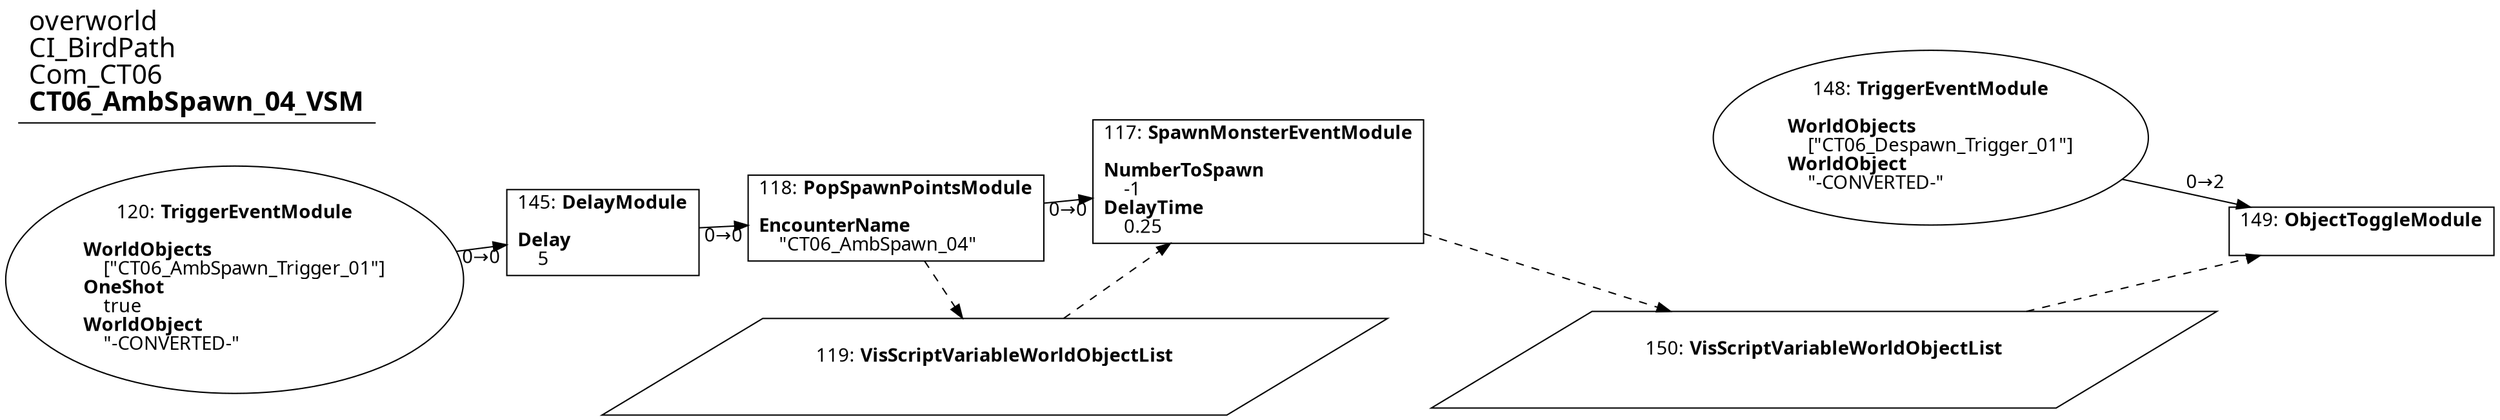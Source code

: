 digraph {
    layout = fdp;
    overlap = prism;
    sep = "+16";
    splines = spline;

    node [ shape = box ];

    graph [ fontname = "Segoe UI" ];
    node [ fontname = "Segoe UI" ];
    edge [ fontname = "Segoe UI" ];

    117 [ label = <117: <b>SpawnMonsterEventModule</b><br/><br/><b>NumberToSpawn</b><br align="left"/>    -1<br align="left"/><b>DelayTime</b><br align="left"/>    0.25<br align="left"/>> ];
    117 [ pos = "0.47900003,-2.5660002!" ];
    119 -> 117 [ style = dashed ];
    117 -> 150 [ style = dashed ];

    118 [ label = <118: <b>PopSpawnPointsModule</b><br/><br/><b>EncounterName</b><br align="left"/>    &quot;CT06_AmbSpawn_04&quot;<br align="left"/>> ];
    118 [ pos = "0.022000002,-2.5660002!" ];
    118 -> 117 [ label = "0→0" ];
    118 -> 119 [ style = dashed ];

    119 [ label = <119: <b>VisScriptVariableWorldObjectList</b><br/><br/>> ];
    119 [ shape = parallelogram ]
    119 [ pos = "0.27600002,-2.686!" ];

    120 [ label = <120: <b>TriggerEventModule</b><br/><br/><b>WorldObjects</b><br align="left"/>    [&quot;CT06_AmbSpawn_Trigger_01&quot;]<br align="left"/><b>OneShot</b><br align="left"/>    true<br align="left"/><b>WorldObject</b><br align="left"/>    &quot;-CONVERTED-&quot;<br align="left"/>> ];
    120 [ shape = oval ]
    120 [ pos = "-0.467,-2.5660002!" ];
    120 -> 145 [ label = "0→0" ];

    145 [ label = <145: <b>DelayModule</b><br/><br/><b>Delay</b><br align="left"/>    5<br align="left"/>> ];
    145 [ pos = "-0.17500001,-2.5660002!" ];
    145 -> 118 [ label = "0→0" ];

    148 [ label = <148: <b>TriggerEventModule</b><br/><br/><b>WorldObjects</b><br align="left"/>    [&quot;CT06_Despawn_Trigger_01&quot;]<br align="left"/><b>WorldObject</b><br align="left"/>    &quot;-CONVERTED-&quot;<br align="left"/>> ];
    148 [ shape = oval ]
    148 [ pos = "0.81200004,-2.515!" ];
    148 -> 149 [ label = "0→2" ];

    149 [ label = <149: <b>ObjectToggleModule</b><br/><br/>> ];
    149 [ pos = "1.0760001,-2.585!" ];
    150 -> 149 [ style = dashed ];

    150 [ label = <150: <b>VisScriptVariableWorldObjectList</b><br/><br/>> ];
    150 [ shape = parallelogram ]
    150 [ pos = "0.81900007,-2.765!" ];

    title [ pos = "-0.46800002,-2.5140002!" ];
    title [ shape = underline ];
    title [ label = <<font point-size="20">overworld<br align="left"/>CI_BirdPath<br align="left"/>Com_CT06<br align="left"/><b>CT06_AmbSpawn_04_VSM</b><br align="left"/></font>> ];
}
